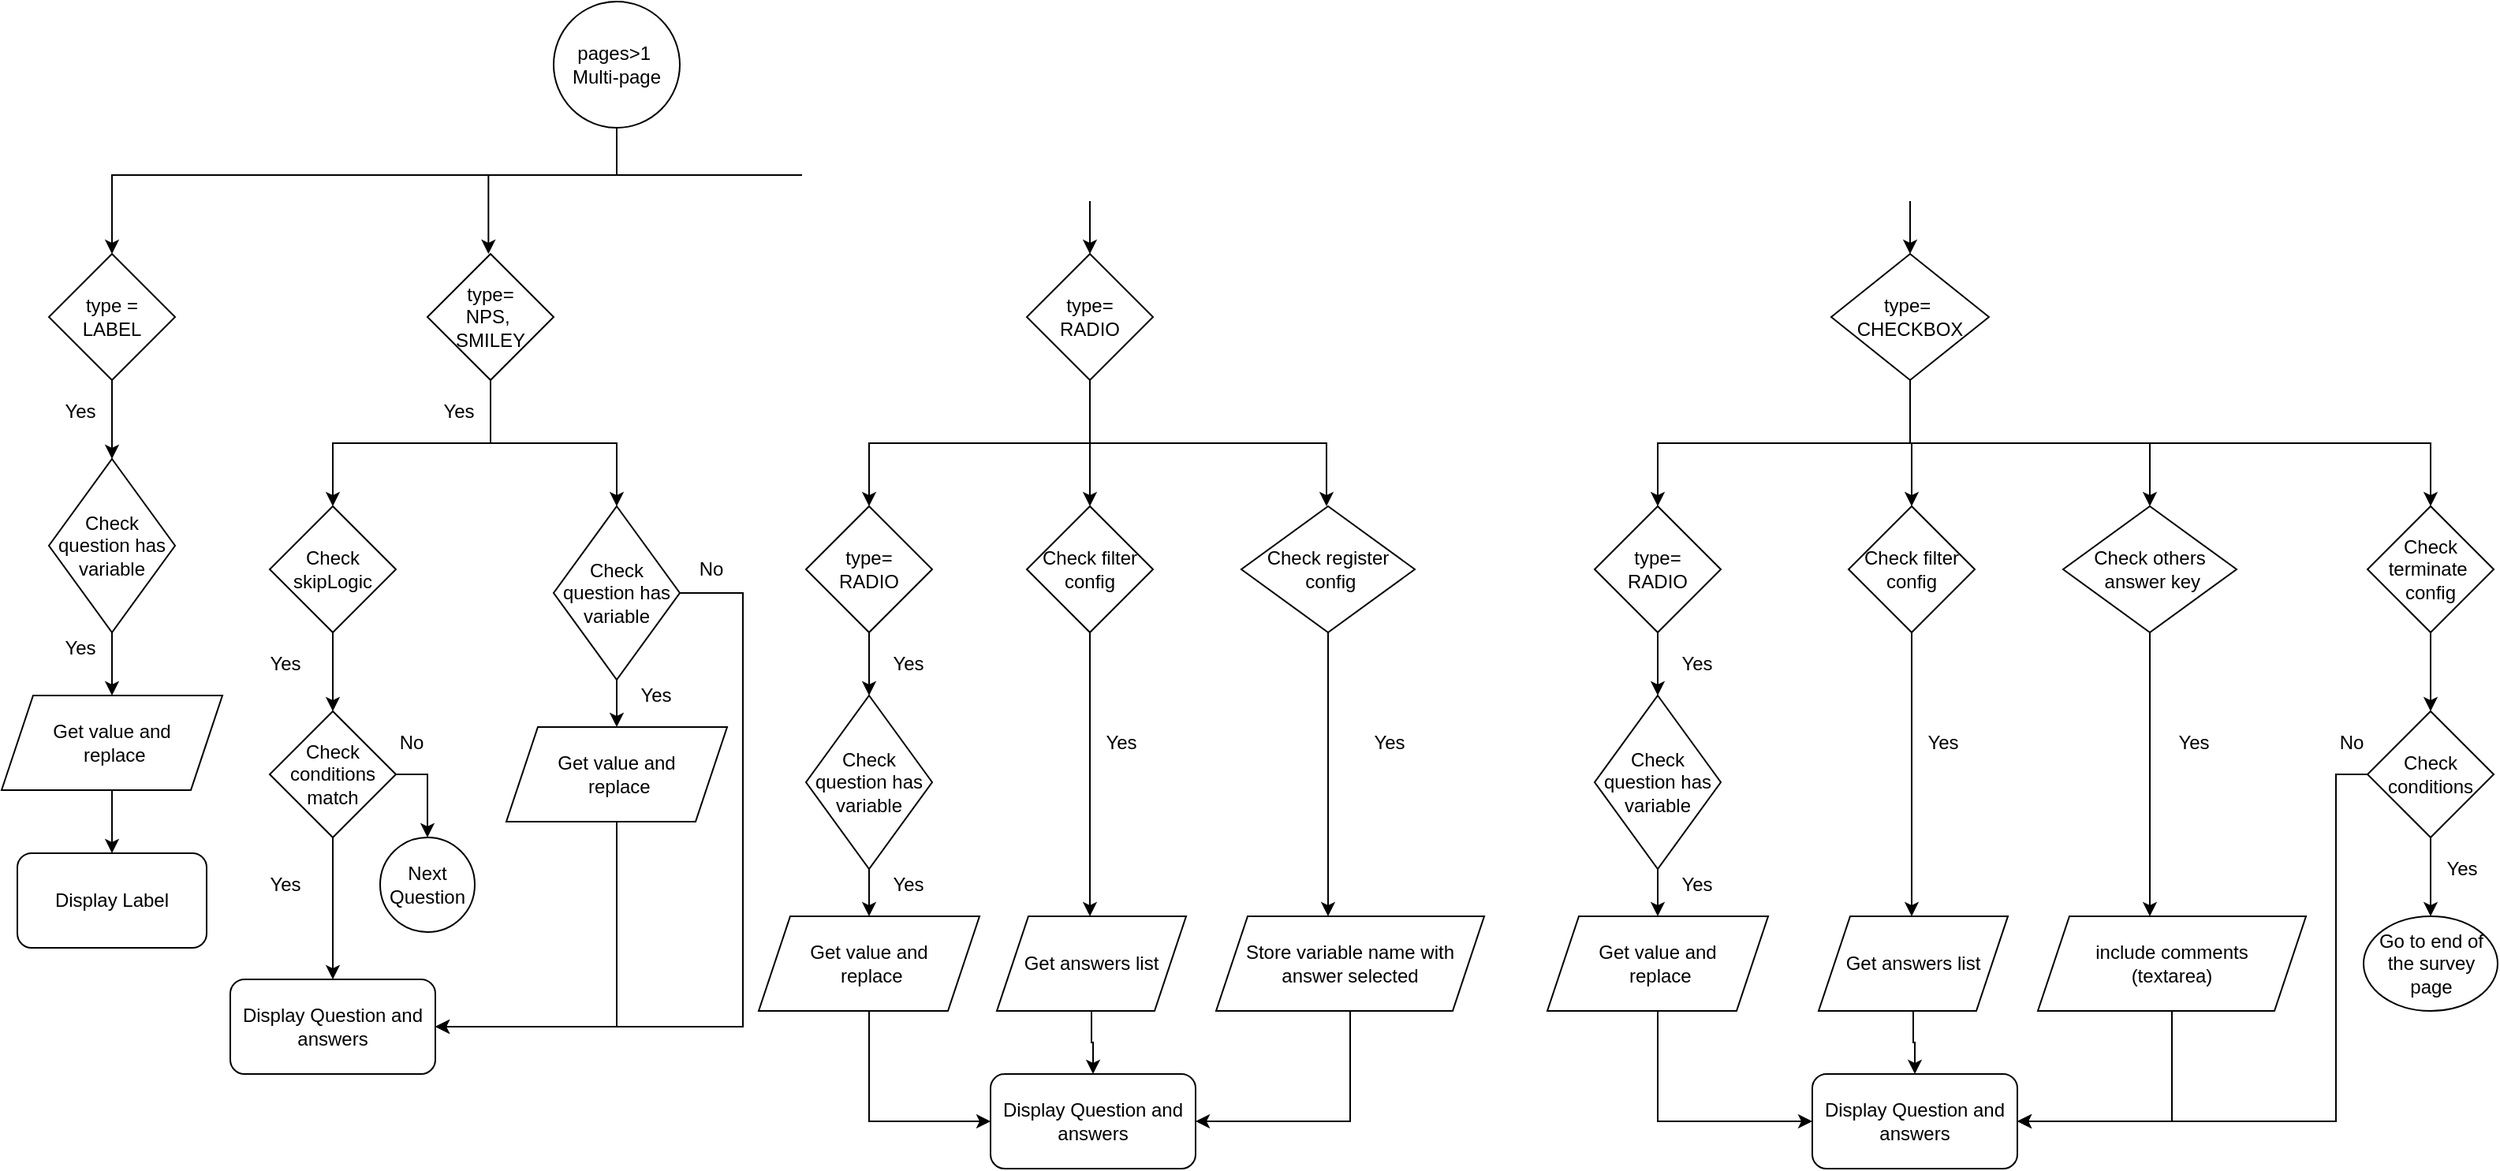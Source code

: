 <mxfile version="14.8.4" type="device"><diagram id="AJ6B91GdWkncPIBH7R7P" name="Multipage Edit Mode"><mxGraphModel dx="1384" dy="772" grid="1" gridSize="10" guides="1" tooltips="1" connect="1" arrows="1" fold="1" page="1" pageScale="1" pageWidth="850" pageHeight="1100" math="0" shadow="0"><root><mxCell id="ifoBuHrLShizLwE_4HMb-0"/><mxCell id="ifoBuHrLShizLwE_4HMb-1" parent="ifoBuHrLShizLwE_4HMb-0"/><mxCell id="ldZxQkqWRYH2bzTl43rY-2" value="" style="edgeStyle=orthogonalEdgeStyle;rounded=0;orthogonalLoop=1;jettySize=auto;html=1;" edge="1" parent="ifoBuHrLShizLwE_4HMb-1" source="ldZxQkqWRYH2bzTl43rY-0" target="ldZxQkqWRYH2bzTl43rY-1"><mxGeometry relative="1" as="geometry"><Array as="points"><mxPoint x="420" y="110"/><mxPoint x="100" y="110"/></Array></mxGeometry></mxCell><mxCell id="ldZxQkqWRYH2bzTl43rY-50" style="edgeStyle=orthogonalEdgeStyle;rounded=0;orthogonalLoop=1;jettySize=auto;html=1;entryX=0.5;entryY=0;entryDx=0;entryDy=0;" edge="1" parent="ifoBuHrLShizLwE_4HMb-1" source="ldZxQkqWRYH2bzTl43rY-0" target="ldZxQkqWRYH2bzTl43rY-51"><mxGeometry relative="1" as="geometry"><mxPoint x="600" y="160" as="targetPoint"/><Array as="points"><mxPoint x="420" y="110"/><mxPoint x="720" y="110"/></Array></mxGeometry></mxCell><mxCell id="ldZxQkqWRYH2bzTl43rY-80" style="edgeStyle=orthogonalEdgeStyle;rounded=0;orthogonalLoop=1;jettySize=auto;html=1;" edge="1" parent="ifoBuHrLShizLwE_4HMb-1" source="ldZxQkqWRYH2bzTl43rY-0"><mxGeometry relative="1" as="geometry"><mxPoint x="1240" y="160" as="targetPoint"/><Array as="points"><mxPoint x="420" y="110"/><mxPoint x="1240" y="110"/></Array></mxGeometry></mxCell><mxCell id="ldZxQkqWRYH2bzTl43rY-0" value="pages&amp;gt;1&amp;nbsp;&lt;br&gt;Multi-page" style="ellipse;whiteSpace=wrap;html=1;aspect=fixed;" vertex="1" parent="ifoBuHrLShizLwE_4HMb-1"><mxGeometry x="380" width="80" height="80" as="geometry"/></mxCell><mxCell id="ldZxQkqWRYH2bzTl43rY-4" value="" style="edgeStyle=orthogonalEdgeStyle;rounded=0;orthogonalLoop=1;jettySize=auto;html=1;" edge="1" parent="ifoBuHrLShizLwE_4HMb-1" source="ldZxQkqWRYH2bzTl43rY-1" target="ldZxQkqWRYH2bzTl43rY-3"><mxGeometry relative="1" as="geometry"/></mxCell><mxCell id="ldZxQkqWRYH2bzTl43rY-1" value="type = &lt;br&gt;LABEL" style="rhombus;whiteSpace=wrap;html=1;" vertex="1" parent="ifoBuHrLShizLwE_4HMb-1"><mxGeometry x="60" y="160" width="80" height="80" as="geometry"/></mxCell><mxCell id="ldZxQkqWRYH2bzTl43rY-6" value="" style="edgeStyle=orthogonalEdgeStyle;rounded=0;orthogonalLoop=1;jettySize=auto;html=1;" edge="1" parent="ifoBuHrLShizLwE_4HMb-1" source="ldZxQkqWRYH2bzTl43rY-3" target="ldZxQkqWRYH2bzTl43rY-5"><mxGeometry relative="1" as="geometry"/></mxCell><mxCell id="ldZxQkqWRYH2bzTl43rY-3" value="Check question has variable" style="rhombus;whiteSpace=wrap;html=1;" vertex="1" parent="ifoBuHrLShizLwE_4HMb-1"><mxGeometry x="60" y="290" width="80" height="110" as="geometry"/></mxCell><mxCell id="ldZxQkqWRYH2bzTl43rY-8" value="" style="edgeStyle=orthogonalEdgeStyle;rounded=0;orthogonalLoop=1;jettySize=auto;html=1;" edge="1" parent="ifoBuHrLShizLwE_4HMb-1" source="ldZxQkqWRYH2bzTl43rY-5" target="ldZxQkqWRYH2bzTl43rY-7"><mxGeometry relative="1" as="geometry"/></mxCell><mxCell id="ldZxQkqWRYH2bzTl43rY-5" value="Get value and&lt;br&gt;&amp;nbsp;replace" style="shape=parallelogram;perimeter=parallelogramPerimeter;whiteSpace=wrap;html=1;fixedSize=1;" vertex="1" parent="ifoBuHrLShizLwE_4HMb-1"><mxGeometry x="30" y="440" width="140" height="60" as="geometry"/></mxCell><mxCell id="ldZxQkqWRYH2bzTl43rY-7" value="Display Label" style="rounded=1;whiteSpace=wrap;html=1;" vertex="1" parent="ifoBuHrLShizLwE_4HMb-1"><mxGeometry x="40" y="540" width="120" height="60" as="geometry"/></mxCell><mxCell id="ldZxQkqWRYH2bzTl43rY-9" value="" style="endArrow=classic;html=1;" edge="1" parent="ifoBuHrLShizLwE_4HMb-1"><mxGeometry width="50" height="50" relative="1" as="geometry"><mxPoint x="338.67" y="110" as="sourcePoint"/><mxPoint x="338.67" y="160" as="targetPoint"/></mxGeometry></mxCell><mxCell id="ldZxQkqWRYH2bzTl43rY-20" style="edgeStyle=orthogonalEdgeStyle;rounded=0;orthogonalLoop=1;jettySize=auto;html=1;" edge="1" parent="ifoBuHrLShizLwE_4HMb-1" source="ldZxQkqWRYH2bzTl43rY-10"><mxGeometry relative="1" as="geometry"><mxPoint x="240" y="320" as="targetPoint"/><Array as="points"><mxPoint x="340" y="280"/><mxPoint x="240" y="280"/></Array></mxGeometry></mxCell><mxCell id="ldZxQkqWRYH2bzTl43rY-21" style="edgeStyle=orthogonalEdgeStyle;rounded=0;orthogonalLoop=1;jettySize=auto;html=1;entryX=0.5;entryY=0;entryDx=0;entryDy=0;" edge="1" parent="ifoBuHrLShizLwE_4HMb-1" source="ldZxQkqWRYH2bzTl43rY-10" target="ldZxQkqWRYH2bzTl43rY-38"><mxGeometry relative="1" as="geometry"><mxPoint x="370" y="320" as="targetPoint"/><Array as="points"><mxPoint x="340" y="280"/><mxPoint x="420" y="280"/></Array></mxGeometry></mxCell><mxCell id="ldZxQkqWRYH2bzTl43rY-10" value="type=&lt;br&gt;NPS,&amp;nbsp;&lt;br&gt;SMILEY" style="rhombus;whiteSpace=wrap;html=1;" vertex="1" parent="ifoBuHrLShizLwE_4HMb-1"><mxGeometry x="300" y="160" width="80" height="80" as="geometry"/></mxCell><mxCell id="ldZxQkqWRYH2bzTl43rY-11" value="Yes" style="text;html=1;strokeColor=none;fillColor=none;align=center;verticalAlign=middle;whiteSpace=wrap;rounded=0;" vertex="1" parent="ifoBuHrLShizLwE_4HMb-1"><mxGeometry x="190" y="550" width="40" height="20" as="geometry"/></mxCell><mxCell id="ldZxQkqWRYH2bzTl43rY-12" value="Yes" style="text;html=1;strokeColor=none;fillColor=none;align=center;verticalAlign=middle;whiteSpace=wrap;rounded=0;" vertex="1" parent="ifoBuHrLShizLwE_4HMb-1"><mxGeometry x="190" y="410" width="40" height="20" as="geometry"/></mxCell><mxCell id="ldZxQkqWRYH2bzTl43rY-13" value="Yes" style="text;html=1;strokeColor=none;fillColor=none;align=center;verticalAlign=middle;whiteSpace=wrap;rounded=0;" vertex="1" parent="ifoBuHrLShizLwE_4HMb-1"><mxGeometry x="300" y="250" width="40" height="20" as="geometry"/></mxCell><mxCell id="ldZxQkqWRYH2bzTl43rY-14" value="Yes" style="text;html=1;strokeColor=none;fillColor=none;align=center;verticalAlign=middle;whiteSpace=wrap;rounded=0;" vertex="1" parent="ifoBuHrLShizLwE_4HMb-1"><mxGeometry x="60" y="400" width="40" height="20" as="geometry"/></mxCell><mxCell id="ldZxQkqWRYH2bzTl43rY-15" value="Yes" style="text;html=1;strokeColor=none;fillColor=none;align=center;verticalAlign=middle;whiteSpace=wrap;rounded=0;" vertex="1" parent="ifoBuHrLShizLwE_4HMb-1"><mxGeometry x="60" y="250" width="40" height="20" as="geometry"/></mxCell><mxCell id="ldZxQkqWRYH2bzTl43rY-25" value="" style="edgeStyle=orthogonalEdgeStyle;rounded=0;orthogonalLoop=1;jettySize=auto;html=1;" edge="1" parent="ifoBuHrLShizLwE_4HMb-1" source="ldZxQkqWRYH2bzTl43rY-22"><mxGeometry relative="1" as="geometry"><mxPoint x="240" y="450" as="targetPoint"/></mxGeometry></mxCell><mxCell id="ldZxQkqWRYH2bzTl43rY-22" value="Check skipLogic" style="rhombus;whiteSpace=wrap;html=1;" vertex="1" parent="ifoBuHrLShizLwE_4HMb-1"><mxGeometry x="200" y="320" width="80" height="80" as="geometry"/></mxCell><mxCell id="ldZxQkqWRYH2bzTl43rY-33" style="edgeStyle=orthogonalEdgeStyle;rounded=0;orthogonalLoop=1;jettySize=auto;html=1;" edge="1" parent="ifoBuHrLShizLwE_4HMb-1" source="ldZxQkqWRYH2bzTl43rY-28"><mxGeometry relative="1" as="geometry"><mxPoint x="240" y="620" as="targetPoint"/></mxGeometry></mxCell><mxCell id="ldZxQkqWRYH2bzTl43rY-36" value="" style="edgeStyle=orthogonalEdgeStyle;rounded=0;orthogonalLoop=1;jettySize=auto;html=1;entryX=0.5;entryY=0;entryDx=0;entryDy=0;" edge="1" parent="ifoBuHrLShizLwE_4HMb-1" source="ldZxQkqWRYH2bzTl43rY-28" target="ldZxQkqWRYH2bzTl43rY-35"><mxGeometry relative="1" as="geometry"><Array as="points"><mxPoint x="300" y="490"/><mxPoint x="300" y="530"/></Array></mxGeometry></mxCell><mxCell id="ldZxQkqWRYH2bzTl43rY-28" value="Check conditions match" style="rhombus;whiteSpace=wrap;html=1;" vertex="1" parent="ifoBuHrLShizLwE_4HMb-1"><mxGeometry x="200" y="450" width="80" height="80" as="geometry"/></mxCell><mxCell id="ldZxQkqWRYH2bzTl43rY-34" value="Display Question and answers" style="rounded=1;whiteSpace=wrap;html=1;" vertex="1" parent="ifoBuHrLShizLwE_4HMb-1"><mxGeometry x="175" y="620" width="130" height="60" as="geometry"/></mxCell><mxCell id="ldZxQkqWRYH2bzTl43rY-35" value="Next Question" style="ellipse;whiteSpace=wrap;html=1;" vertex="1" parent="ifoBuHrLShizLwE_4HMb-1"><mxGeometry x="270" y="530" width="60" height="60" as="geometry"/></mxCell><mxCell id="ldZxQkqWRYH2bzTl43rY-43" value="" style="edgeStyle=orthogonalEdgeStyle;rounded=0;orthogonalLoop=1;jettySize=auto;html=1;" edge="1" parent="ifoBuHrLShizLwE_4HMb-1" source="ldZxQkqWRYH2bzTl43rY-38" target="ldZxQkqWRYH2bzTl43rY-42"><mxGeometry relative="1" as="geometry"/></mxCell><mxCell id="ldZxQkqWRYH2bzTl43rY-48" style="edgeStyle=orthogonalEdgeStyle;rounded=0;orthogonalLoop=1;jettySize=auto;html=1;" edge="1" parent="ifoBuHrLShizLwE_4HMb-1" source="ldZxQkqWRYH2bzTl43rY-38" target="ldZxQkqWRYH2bzTl43rY-34"><mxGeometry relative="1" as="geometry"><mxPoint x="430" y="650" as="targetPoint"/><Array as="points"><mxPoint x="500" y="375"/><mxPoint x="500" y="650"/></Array></mxGeometry></mxCell><mxCell id="ldZxQkqWRYH2bzTl43rY-38" value="Check question has variable" style="rhombus;whiteSpace=wrap;html=1;" vertex="1" parent="ifoBuHrLShizLwE_4HMb-1"><mxGeometry x="380" y="320" width="80" height="110" as="geometry"/></mxCell><mxCell id="ldZxQkqWRYH2bzTl43rY-44" style="edgeStyle=orthogonalEdgeStyle;rounded=0;orthogonalLoop=1;jettySize=auto;html=1;entryX=1;entryY=0.5;entryDx=0;entryDy=0;" edge="1" parent="ifoBuHrLShizLwE_4HMb-1" source="ldZxQkqWRYH2bzTl43rY-42" target="ldZxQkqWRYH2bzTl43rY-34"><mxGeometry relative="1" as="geometry"><Array as="points"><mxPoint x="420" y="650"/></Array></mxGeometry></mxCell><mxCell id="ldZxQkqWRYH2bzTl43rY-42" value="Get value and&lt;br&gt;&amp;nbsp;replace" style="shape=parallelogram;perimeter=parallelogramPerimeter;whiteSpace=wrap;html=1;fixedSize=1;" vertex="1" parent="ifoBuHrLShizLwE_4HMb-1"><mxGeometry x="350" y="460" width="140" height="60" as="geometry"/></mxCell><mxCell id="ldZxQkqWRYH2bzTl43rY-49" value="Yes" style="text;html=1;strokeColor=none;fillColor=none;align=center;verticalAlign=middle;whiteSpace=wrap;rounded=0;" vertex="1" parent="ifoBuHrLShizLwE_4HMb-1"><mxGeometry x="425" y="430" width="40" height="20" as="geometry"/></mxCell><mxCell id="ldZxQkqWRYH2bzTl43rY-53" value="" style="edgeStyle=orthogonalEdgeStyle;rounded=0;orthogonalLoop=1;jettySize=auto;html=1;" edge="1" parent="ifoBuHrLShizLwE_4HMb-1" source="ldZxQkqWRYH2bzTl43rY-51" target="ldZxQkqWRYH2bzTl43rY-52"><mxGeometry relative="1" as="geometry"><Array as="points"><mxPoint x="720" y="280"/><mxPoint x="580" y="280"/></Array></mxGeometry></mxCell><mxCell id="ldZxQkqWRYH2bzTl43rY-71" style="edgeStyle=orthogonalEdgeStyle;rounded=0;orthogonalLoop=1;jettySize=auto;html=1;" edge="1" parent="ifoBuHrLShizLwE_4HMb-1" source="ldZxQkqWRYH2bzTl43rY-51"><mxGeometry relative="1" as="geometry"><mxPoint x="870" y="320" as="targetPoint"/><Array as="points"><mxPoint x="600" y="280"/><mxPoint x="870" y="280"/><mxPoint x="870" y="320"/></Array></mxGeometry></mxCell><mxCell id="ldZxQkqWRYH2bzTl43rY-82" style="edgeStyle=orthogonalEdgeStyle;rounded=0;orthogonalLoop=1;jettySize=auto;html=1;entryX=0.5;entryY=0;entryDx=0;entryDy=0;" edge="1" parent="ifoBuHrLShizLwE_4HMb-1" source="ldZxQkqWRYH2bzTl43rY-51" target="ldZxQkqWRYH2bzTl43rY-63"><mxGeometry relative="1" as="geometry"/></mxCell><mxCell id="ldZxQkqWRYH2bzTl43rY-51" value="type=&lt;br&gt;RADIO" style="rhombus;whiteSpace=wrap;html=1;" vertex="1" parent="ifoBuHrLShizLwE_4HMb-1"><mxGeometry x="680" y="160" width="80" height="80" as="geometry"/></mxCell><mxCell id="ldZxQkqWRYH2bzTl43rY-59" value="" style="edgeStyle=orthogonalEdgeStyle;rounded=0;orthogonalLoop=1;jettySize=auto;html=1;" edge="1" parent="ifoBuHrLShizLwE_4HMb-1" source="ldZxQkqWRYH2bzTl43rY-52" target="ldZxQkqWRYH2bzTl43rY-56"><mxGeometry relative="1" as="geometry"/></mxCell><mxCell id="ldZxQkqWRYH2bzTl43rY-52" value="type=&lt;br&gt;RADIO" style="rhombus;whiteSpace=wrap;html=1;" vertex="1" parent="ifoBuHrLShizLwE_4HMb-1"><mxGeometry x="540" y="320" width="80" height="80" as="geometry"/></mxCell><mxCell id="ldZxQkqWRYH2bzTl43rY-55" value="" style="edgeStyle=orthogonalEdgeStyle;rounded=0;orthogonalLoop=1;jettySize=auto;html=1;" edge="1" parent="ifoBuHrLShizLwE_4HMb-1" source="ldZxQkqWRYH2bzTl43rY-56" target="ldZxQkqWRYH2bzTl43rY-57"><mxGeometry relative="1" as="geometry"/></mxCell><mxCell id="ldZxQkqWRYH2bzTl43rY-56" value="Check question has variable" style="rhombus;whiteSpace=wrap;html=1;" vertex="1" parent="ifoBuHrLShizLwE_4HMb-1"><mxGeometry x="540" y="440" width="80" height="110" as="geometry"/></mxCell><mxCell id="ldZxQkqWRYH2bzTl43rY-62" style="edgeStyle=orthogonalEdgeStyle;rounded=0;orthogonalLoop=1;jettySize=auto;html=1;entryX=0;entryY=0.5;entryDx=0;entryDy=0;" edge="1" parent="ifoBuHrLShizLwE_4HMb-1" source="ldZxQkqWRYH2bzTl43rY-57" target="ldZxQkqWRYH2bzTl43rY-61"><mxGeometry relative="1" as="geometry"><Array as="points"><mxPoint x="580" y="710"/></Array></mxGeometry></mxCell><mxCell id="ldZxQkqWRYH2bzTl43rY-57" value="Get value and&lt;br&gt;&amp;nbsp;replace" style="shape=parallelogram;perimeter=parallelogramPerimeter;whiteSpace=wrap;html=1;fixedSize=1;" vertex="1" parent="ifoBuHrLShizLwE_4HMb-1"><mxGeometry x="510" y="580" width="140" height="60" as="geometry"/></mxCell><mxCell id="ldZxQkqWRYH2bzTl43rY-58" value="Yes" style="text;html=1;strokeColor=none;fillColor=none;align=center;verticalAlign=middle;whiteSpace=wrap;rounded=0;" vertex="1" parent="ifoBuHrLShizLwE_4HMb-1"><mxGeometry x="585" y="550" width="40" height="20" as="geometry"/></mxCell><mxCell id="ldZxQkqWRYH2bzTl43rY-60" value="Yes" style="text;html=1;strokeColor=none;fillColor=none;align=center;verticalAlign=middle;whiteSpace=wrap;rounded=0;" vertex="1" parent="ifoBuHrLShizLwE_4HMb-1"><mxGeometry x="585" y="410" width="40" height="20" as="geometry"/></mxCell><mxCell id="ldZxQkqWRYH2bzTl43rY-61" value="Display Question and answers" style="rounded=1;whiteSpace=wrap;html=1;" vertex="1" parent="ifoBuHrLShizLwE_4HMb-1"><mxGeometry x="657" y="680" width="130" height="60" as="geometry"/></mxCell><mxCell id="ldZxQkqWRYH2bzTl43rY-67" value="" style="edgeStyle=orthogonalEdgeStyle;rounded=0;orthogonalLoop=1;jettySize=auto;html=1;" edge="1" parent="ifoBuHrLShizLwE_4HMb-1" source="ldZxQkqWRYH2bzTl43rY-63"><mxGeometry relative="1" as="geometry"><mxPoint x="720" y="580" as="targetPoint"/></mxGeometry></mxCell><mxCell id="ldZxQkqWRYH2bzTl43rY-63" value="Check filter config" style="rhombus;whiteSpace=wrap;html=1;" vertex="1" parent="ifoBuHrLShizLwE_4HMb-1"><mxGeometry x="680" y="320" width="80" height="80" as="geometry"/></mxCell><mxCell id="ldZxQkqWRYH2bzTl43rY-81" value="" style="edgeStyle=orthogonalEdgeStyle;rounded=0;orthogonalLoop=1;jettySize=auto;html=1;" edge="1" parent="ifoBuHrLShizLwE_4HMb-1" source="ldZxQkqWRYH2bzTl43rY-66" target="ldZxQkqWRYH2bzTl43rY-61"><mxGeometry relative="1" as="geometry"/></mxCell><mxCell id="ldZxQkqWRYH2bzTl43rY-66" value="Get answers list" style="shape=parallelogram;perimeter=parallelogramPerimeter;whiteSpace=wrap;html=1;fixedSize=1;" vertex="1" parent="ifoBuHrLShizLwE_4HMb-1"><mxGeometry x="661" y="580" width="120" height="60" as="geometry"/></mxCell><mxCell id="ldZxQkqWRYH2bzTl43rY-74" style="edgeStyle=orthogonalEdgeStyle;rounded=0;orthogonalLoop=1;jettySize=auto;html=1;" edge="1" parent="ifoBuHrLShizLwE_4HMb-1" source="ldZxQkqWRYH2bzTl43rY-73"><mxGeometry relative="1" as="geometry"><mxPoint x="871" y="580" as="targetPoint"/></mxGeometry></mxCell><mxCell id="ldZxQkqWRYH2bzTl43rY-73" value="Check register&lt;br&gt;&amp;nbsp;config" style="rhombus;whiteSpace=wrap;html=1;" vertex="1" parent="ifoBuHrLShizLwE_4HMb-1"><mxGeometry x="816" y="320" width="110" height="80" as="geometry"/></mxCell><mxCell id="ldZxQkqWRYH2bzTl43rY-76" style="edgeStyle=orthogonalEdgeStyle;rounded=0;orthogonalLoop=1;jettySize=auto;html=1;entryX=1;entryY=0.5;entryDx=0;entryDy=0;" edge="1" parent="ifoBuHrLShizLwE_4HMb-1" source="ldZxQkqWRYH2bzTl43rY-75" target="ldZxQkqWRYH2bzTl43rY-61"><mxGeometry relative="1" as="geometry"><Array as="points"><mxPoint x="885" y="710"/></Array></mxGeometry></mxCell><mxCell id="ldZxQkqWRYH2bzTl43rY-75" value="Store variable name with answer selected" style="shape=parallelogram;perimeter=parallelogramPerimeter;whiteSpace=wrap;html=1;fixedSize=1;" vertex="1" parent="ifoBuHrLShizLwE_4HMb-1"><mxGeometry x="800" y="580" width="170" height="60" as="geometry"/></mxCell><mxCell id="ldZxQkqWRYH2bzTl43rY-77" value="Yes" style="text;html=1;strokeColor=none;fillColor=none;align=center;verticalAlign=middle;whiteSpace=wrap;rounded=0;" vertex="1" parent="ifoBuHrLShizLwE_4HMb-1"><mxGeometry x="890" y="460" width="40" height="20" as="geometry"/></mxCell><mxCell id="ldZxQkqWRYH2bzTl43rY-78" value="Yes" style="text;html=1;strokeColor=none;fillColor=none;align=center;verticalAlign=middle;whiteSpace=wrap;rounded=0;" vertex="1" parent="ifoBuHrLShizLwE_4HMb-1"><mxGeometry x="720" y="460" width="40" height="20" as="geometry"/></mxCell><mxCell id="ldZxQkqWRYH2bzTl43rY-105" style="edgeStyle=orthogonalEdgeStyle;rounded=0;orthogonalLoop=1;jettySize=auto;html=1;entryX=0.5;entryY=0;entryDx=0;entryDy=0;" edge="1" parent="ifoBuHrLShizLwE_4HMb-1" source="ldZxQkqWRYH2bzTl43rY-83" target="ldZxQkqWRYH2bzTl43rY-87"><mxGeometry relative="1" as="geometry"><Array as="points"><mxPoint x="1240" y="280"/><mxPoint x="1080" y="280"/></Array></mxGeometry></mxCell><mxCell id="ldZxQkqWRYH2bzTl43rY-108" style="edgeStyle=orthogonalEdgeStyle;rounded=0;orthogonalLoop=1;jettySize=auto;html=1;entryX=0.5;entryY=0;entryDx=0;entryDy=0;" edge="1" parent="ifoBuHrLShizLwE_4HMb-1" source="ldZxQkqWRYH2bzTl43rY-83" target="ldZxQkqWRYH2bzTl43rY-96"><mxGeometry relative="1" as="geometry"/></mxCell><mxCell id="ldZxQkqWRYH2bzTl43rY-109" style="edgeStyle=orthogonalEdgeStyle;rounded=0;orthogonalLoop=1;jettySize=auto;html=1;" edge="1" parent="ifoBuHrLShizLwE_4HMb-1" source="ldZxQkqWRYH2bzTl43rY-83" target="ldZxQkqWRYH2bzTl43rY-100"><mxGeometry relative="1" as="geometry"><Array as="points"><mxPoint x="1240" y="280"/><mxPoint x="1392" y="280"/></Array></mxGeometry></mxCell><mxCell id="ldZxQkqWRYH2bzTl43rY-110" style="edgeStyle=orthogonalEdgeStyle;rounded=0;orthogonalLoop=1;jettySize=auto;html=1;" edge="1" parent="ifoBuHrLShizLwE_4HMb-1" source="ldZxQkqWRYH2bzTl43rY-83"><mxGeometry relative="1" as="geometry"><mxPoint x="1570" y="320" as="targetPoint"/><Array as="points"><mxPoint x="1240" y="280"/><mxPoint x="1570" y="280"/></Array></mxGeometry></mxCell><mxCell id="ldZxQkqWRYH2bzTl43rY-83" value="type=&amp;nbsp;&lt;br&gt;CHECKBOX" style="rhombus;whiteSpace=wrap;html=1;" vertex="1" parent="ifoBuHrLShizLwE_4HMb-1"><mxGeometry x="1190" y="160" width="100" height="80" as="geometry"/></mxCell><mxCell id="ldZxQkqWRYH2bzTl43rY-86" value="" style="edgeStyle=orthogonalEdgeStyle;rounded=0;orthogonalLoop=1;jettySize=auto;html=1;" edge="1" parent="ifoBuHrLShizLwE_4HMb-1" source="ldZxQkqWRYH2bzTl43rY-87" target="ldZxQkqWRYH2bzTl43rY-89"><mxGeometry relative="1" as="geometry"/></mxCell><mxCell id="ldZxQkqWRYH2bzTl43rY-87" value="type=&lt;br&gt;RADIO" style="rhombus;whiteSpace=wrap;html=1;" vertex="1" parent="ifoBuHrLShizLwE_4HMb-1"><mxGeometry x="1040" y="320" width="80" height="80" as="geometry"/></mxCell><mxCell id="ldZxQkqWRYH2bzTl43rY-88" value="" style="edgeStyle=orthogonalEdgeStyle;rounded=0;orthogonalLoop=1;jettySize=auto;html=1;" edge="1" parent="ifoBuHrLShizLwE_4HMb-1" source="ldZxQkqWRYH2bzTl43rY-89" target="ldZxQkqWRYH2bzTl43rY-91"><mxGeometry relative="1" as="geometry"/></mxCell><mxCell id="ldZxQkqWRYH2bzTl43rY-89" value="Check question has variable" style="rhombus;whiteSpace=wrap;html=1;" vertex="1" parent="ifoBuHrLShizLwE_4HMb-1"><mxGeometry x="1040" y="440" width="80" height="110" as="geometry"/></mxCell><mxCell id="ldZxQkqWRYH2bzTl43rY-90" style="edgeStyle=orthogonalEdgeStyle;rounded=0;orthogonalLoop=1;jettySize=auto;html=1;entryX=0;entryY=0.5;entryDx=0;entryDy=0;" edge="1" parent="ifoBuHrLShizLwE_4HMb-1" source="ldZxQkqWRYH2bzTl43rY-91" target="ldZxQkqWRYH2bzTl43rY-94"><mxGeometry relative="1" as="geometry"><Array as="points"><mxPoint x="1080" y="710"/></Array></mxGeometry></mxCell><mxCell id="ldZxQkqWRYH2bzTl43rY-91" value="Get value and&lt;br&gt;&amp;nbsp;replace" style="shape=parallelogram;perimeter=parallelogramPerimeter;whiteSpace=wrap;html=1;fixedSize=1;" vertex="1" parent="ifoBuHrLShizLwE_4HMb-1"><mxGeometry x="1010" y="580" width="140" height="60" as="geometry"/></mxCell><mxCell id="ldZxQkqWRYH2bzTl43rY-92" value="Yes" style="text;html=1;strokeColor=none;fillColor=none;align=center;verticalAlign=middle;whiteSpace=wrap;rounded=0;" vertex="1" parent="ifoBuHrLShizLwE_4HMb-1"><mxGeometry x="1085" y="550" width="40" height="20" as="geometry"/></mxCell><mxCell id="ldZxQkqWRYH2bzTl43rY-93" value="Yes" style="text;html=1;strokeColor=none;fillColor=none;align=center;verticalAlign=middle;whiteSpace=wrap;rounded=0;" vertex="1" parent="ifoBuHrLShizLwE_4HMb-1"><mxGeometry x="1085" y="410" width="40" height="20" as="geometry"/></mxCell><mxCell id="ldZxQkqWRYH2bzTl43rY-94" value="Display Question and answers" style="rounded=1;whiteSpace=wrap;html=1;" vertex="1" parent="ifoBuHrLShizLwE_4HMb-1"><mxGeometry x="1178" y="680" width="130" height="60" as="geometry"/></mxCell><mxCell id="ldZxQkqWRYH2bzTl43rY-95" value="" style="edgeStyle=orthogonalEdgeStyle;rounded=0;orthogonalLoop=1;jettySize=auto;html=1;" edge="1" parent="ifoBuHrLShizLwE_4HMb-1" source="ldZxQkqWRYH2bzTl43rY-96"><mxGeometry relative="1" as="geometry"><mxPoint x="1241" y="580" as="targetPoint"/></mxGeometry></mxCell><mxCell id="ldZxQkqWRYH2bzTl43rY-96" value="Check filter config" style="rhombus;whiteSpace=wrap;html=1;" vertex="1" parent="ifoBuHrLShizLwE_4HMb-1"><mxGeometry x="1201" y="320" width="80" height="80" as="geometry"/></mxCell><mxCell id="ldZxQkqWRYH2bzTl43rY-107" value="" style="edgeStyle=orthogonalEdgeStyle;rounded=0;orthogonalLoop=1;jettySize=auto;html=1;" edge="1" parent="ifoBuHrLShizLwE_4HMb-1" source="ldZxQkqWRYH2bzTl43rY-98" target="ldZxQkqWRYH2bzTl43rY-94"><mxGeometry relative="1" as="geometry"/></mxCell><mxCell id="ldZxQkqWRYH2bzTl43rY-98" value="Get answers list" style="shape=parallelogram;perimeter=parallelogramPerimeter;whiteSpace=wrap;html=1;fixedSize=1;" vertex="1" parent="ifoBuHrLShizLwE_4HMb-1"><mxGeometry x="1182" y="580" width="120" height="60" as="geometry"/></mxCell><mxCell id="ldZxQkqWRYH2bzTl43rY-99" style="edgeStyle=orthogonalEdgeStyle;rounded=0;orthogonalLoop=1;jettySize=auto;html=1;" edge="1" parent="ifoBuHrLShizLwE_4HMb-1" source="ldZxQkqWRYH2bzTl43rY-100"><mxGeometry relative="1" as="geometry"><mxPoint x="1392" y="580" as="targetPoint"/></mxGeometry></mxCell><mxCell id="ldZxQkqWRYH2bzTl43rY-100" value="Check others&lt;br&gt;&amp;nbsp;answer key" style="rhombus;whiteSpace=wrap;html=1;" vertex="1" parent="ifoBuHrLShizLwE_4HMb-1"><mxGeometry x="1337" y="320" width="110" height="80" as="geometry"/></mxCell><mxCell id="ldZxQkqWRYH2bzTl43rY-101" style="edgeStyle=orthogonalEdgeStyle;rounded=0;orthogonalLoop=1;jettySize=auto;html=1;entryX=1;entryY=0.5;entryDx=0;entryDy=0;" edge="1" parent="ifoBuHrLShizLwE_4HMb-1" source="ldZxQkqWRYH2bzTl43rY-102" target="ldZxQkqWRYH2bzTl43rY-94"><mxGeometry relative="1" as="geometry"><Array as="points"><mxPoint x="1406" y="710"/></Array></mxGeometry></mxCell><mxCell id="ldZxQkqWRYH2bzTl43rY-102" value="include comments &lt;br&gt;(textarea)" style="shape=parallelogram;perimeter=parallelogramPerimeter;whiteSpace=wrap;html=1;fixedSize=1;" vertex="1" parent="ifoBuHrLShizLwE_4HMb-1"><mxGeometry x="1321" y="580" width="170" height="60" as="geometry"/></mxCell><mxCell id="ldZxQkqWRYH2bzTl43rY-103" value="Yes" style="text;html=1;strokeColor=none;fillColor=none;align=center;verticalAlign=middle;whiteSpace=wrap;rounded=0;" vertex="1" parent="ifoBuHrLShizLwE_4HMb-1"><mxGeometry x="1400" y="460" width="40" height="20" as="geometry"/></mxCell><mxCell id="ldZxQkqWRYH2bzTl43rY-104" value="Yes" style="text;html=1;strokeColor=none;fillColor=none;align=center;verticalAlign=middle;whiteSpace=wrap;rounded=0;" vertex="1" parent="ifoBuHrLShizLwE_4HMb-1"><mxGeometry x="1241" y="460" width="40" height="20" as="geometry"/></mxCell><mxCell id="ldZxQkqWRYH2bzTl43rY-114" value="" style="edgeStyle=orthogonalEdgeStyle;rounded=0;orthogonalLoop=1;jettySize=auto;html=1;" edge="1" parent="ifoBuHrLShizLwE_4HMb-1" source="ldZxQkqWRYH2bzTl43rY-112" target="ldZxQkqWRYH2bzTl43rY-113"><mxGeometry relative="1" as="geometry"/></mxCell><mxCell id="ldZxQkqWRYH2bzTl43rY-112" value="Check terminate&amp;nbsp;&lt;br&gt;config" style="rhombus;whiteSpace=wrap;html=1;" vertex="1" parent="ifoBuHrLShizLwE_4HMb-1"><mxGeometry x="1530" y="320" width="80" height="80" as="geometry"/></mxCell><mxCell id="ldZxQkqWRYH2bzTl43rY-116" value="" style="edgeStyle=orthogonalEdgeStyle;rounded=0;orthogonalLoop=1;jettySize=auto;html=1;" edge="1" parent="ifoBuHrLShizLwE_4HMb-1" source="ldZxQkqWRYH2bzTl43rY-113" target="ldZxQkqWRYH2bzTl43rY-115"><mxGeometry relative="1" as="geometry"/></mxCell><mxCell id="ldZxQkqWRYH2bzTl43rY-118" style="edgeStyle=orthogonalEdgeStyle;rounded=0;orthogonalLoop=1;jettySize=auto;html=1;entryX=1;entryY=0.5;entryDx=0;entryDy=0;" edge="1" parent="ifoBuHrLShizLwE_4HMb-1" source="ldZxQkqWRYH2bzTl43rY-113" target="ldZxQkqWRYH2bzTl43rY-94"><mxGeometry relative="1" as="geometry"><Array as="points"><mxPoint x="1510" y="490"/><mxPoint x="1510" y="710"/></Array></mxGeometry></mxCell><mxCell id="ldZxQkqWRYH2bzTl43rY-113" value="Check conditions" style="rhombus;whiteSpace=wrap;html=1;" vertex="1" parent="ifoBuHrLShizLwE_4HMb-1"><mxGeometry x="1530" y="450" width="80" height="80" as="geometry"/></mxCell><mxCell id="ldZxQkqWRYH2bzTl43rY-115" value="Go to end of the survey page" style="ellipse;whiteSpace=wrap;html=1;" vertex="1" parent="ifoBuHrLShizLwE_4HMb-1"><mxGeometry x="1527.5" y="580" width="85" height="60" as="geometry"/></mxCell><mxCell id="ldZxQkqWRYH2bzTl43rY-117" value="Yes" style="text;html=1;strokeColor=none;fillColor=none;align=center;verticalAlign=middle;whiteSpace=wrap;rounded=0;" vertex="1" parent="ifoBuHrLShizLwE_4HMb-1"><mxGeometry x="1570" y="540" width="40" height="20" as="geometry"/></mxCell><mxCell id="ldZxQkqWRYH2bzTl43rY-120" value="No" style="text;html=1;strokeColor=none;fillColor=none;align=center;verticalAlign=middle;whiteSpace=wrap;rounded=0;" vertex="1" parent="ifoBuHrLShizLwE_4HMb-1"><mxGeometry x="1500" y="460" width="40" height="20" as="geometry"/></mxCell><mxCell id="ldZxQkqWRYH2bzTl43rY-121" value="No" style="text;html=1;strokeColor=none;fillColor=none;align=center;verticalAlign=middle;whiteSpace=wrap;rounded=0;" vertex="1" parent="ifoBuHrLShizLwE_4HMb-1"><mxGeometry x="460" y="350" width="40" height="20" as="geometry"/></mxCell><mxCell id="ldZxQkqWRYH2bzTl43rY-122" value="No" style="text;html=1;strokeColor=none;fillColor=none;align=center;verticalAlign=middle;whiteSpace=wrap;rounded=0;" vertex="1" parent="ifoBuHrLShizLwE_4HMb-1"><mxGeometry x="270" y="460" width="40" height="20" as="geometry"/></mxCell></root></mxGraphModel></diagram></mxfile>
